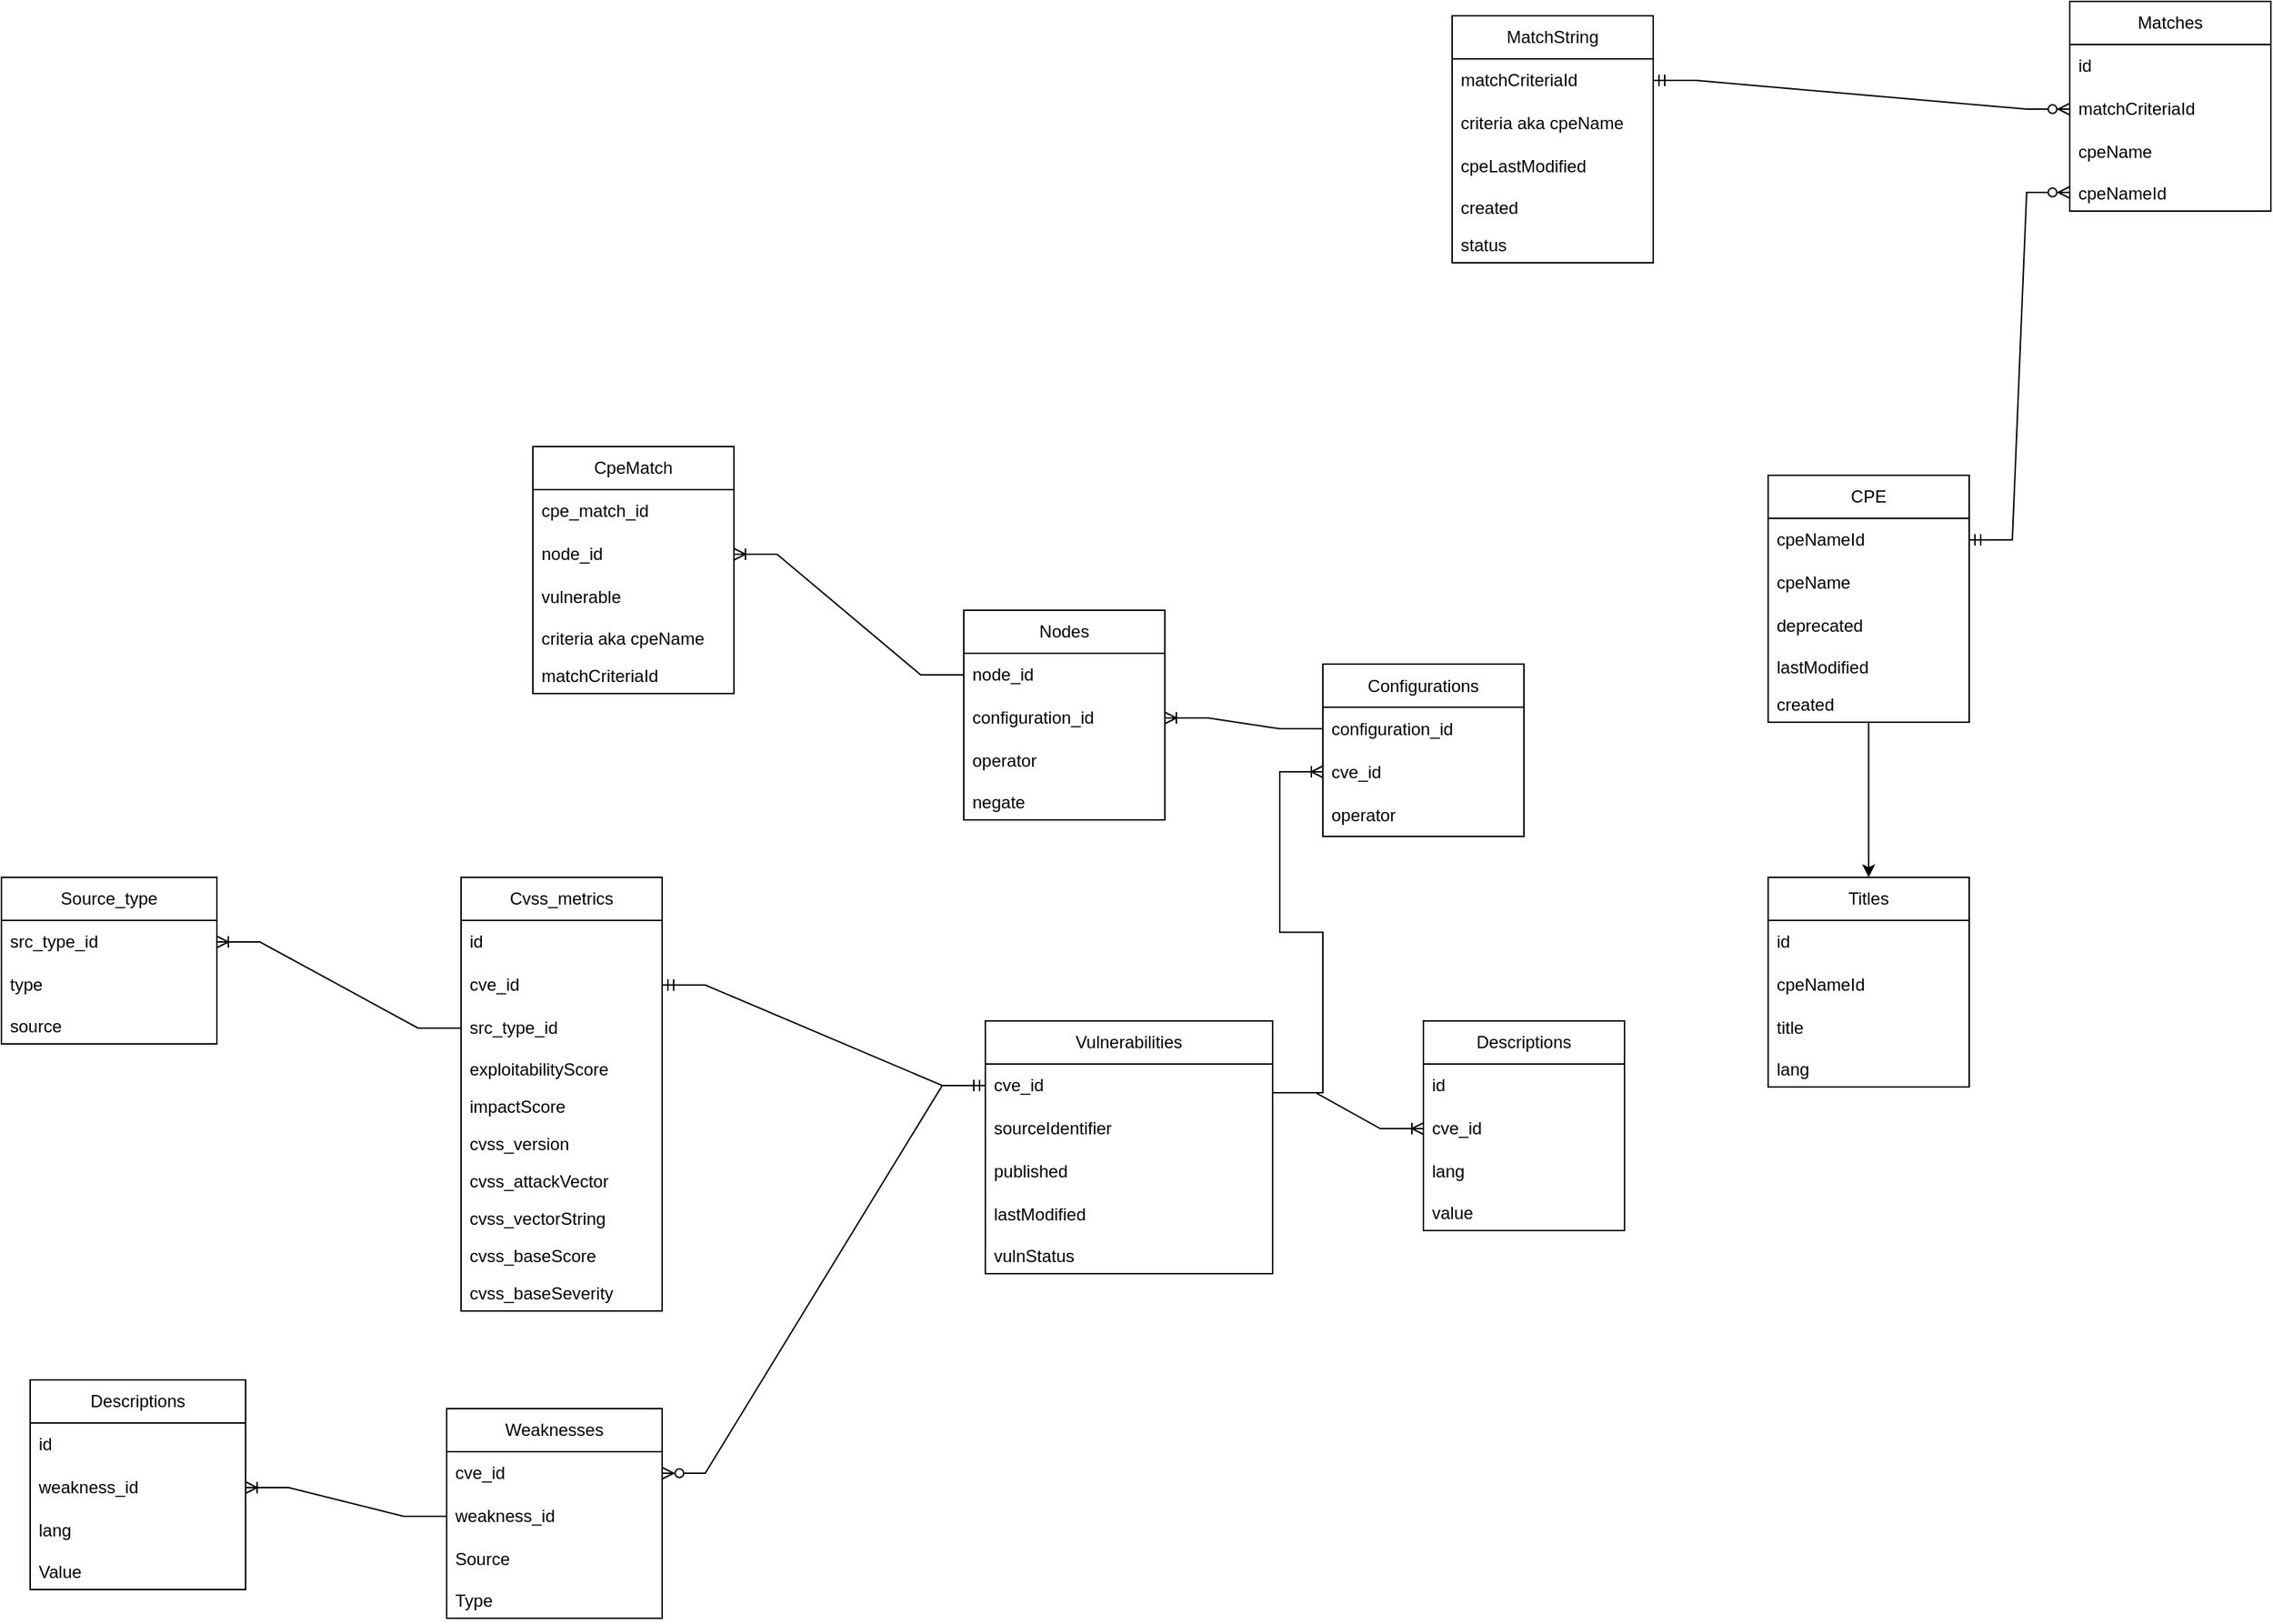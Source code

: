 <mxfile version="24.7.6">
  <diagram name="Page-1" id="N8FgOhOdFNv8eX5bRUXX">
    <mxGraphModel dx="2368" dy="1733" grid="1" gridSize="10" guides="1" tooltips="1" connect="1" arrows="1" fold="1" page="1" pageScale="1" pageWidth="850" pageHeight="1100" math="0" shadow="0">
      <root>
        <mxCell id="0" />
        <mxCell id="1" parent="0" />
        <mxCell id="igq0Q3KeQ_MifApk4dem-20" value="Vulnerabilities" style="swimlane;fontStyle=0;childLayout=stackLayout;horizontal=1;startSize=30;horizontalStack=0;resizeParent=1;resizeParentMax=0;resizeLast=0;collapsible=1;marginBottom=0;whiteSpace=wrap;html=1;" parent="1" vertex="1">
          <mxGeometry x="365" y="100" width="200" height="176" as="geometry" />
        </mxCell>
        <mxCell id="igq0Q3KeQ_MifApk4dem-21" value="&lt;span style=&quot;text-wrap: nowrap;&quot;&gt;cve_id&lt;/span&gt;" style="text;strokeColor=none;fillColor=none;align=left;verticalAlign=middle;spacingLeft=4;spacingRight=4;overflow=hidden;points=[[0,0.5],[1,0.5]];portConstraint=eastwest;rotatable=0;whiteSpace=wrap;html=1;" parent="igq0Q3KeQ_MifApk4dem-20" vertex="1">
          <mxGeometry y="30" width="200" height="30" as="geometry" />
        </mxCell>
        <mxCell id="igq0Q3KeQ_MifApk4dem-22" value="sourceIdentifier" style="text;strokeColor=none;fillColor=none;align=left;verticalAlign=middle;spacingLeft=4;spacingRight=4;overflow=hidden;points=[[0,0.5],[1,0.5]];portConstraint=eastwest;rotatable=0;whiteSpace=wrap;html=1;fontFamily=Helvetica;" parent="igq0Q3KeQ_MifApk4dem-20" vertex="1">
          <mxGeometry y="60" width="200" height="30" as="geometry" />
        </mxCell>
        <mxCell id="igq0Q3KeQ_MifApk4dem-23" value="published" style="text;strokeColor=none;fillColor=none;align=left;verticalAlign=middle;spacingLeft=4;spacingRight=4;overflow=hidden;points=[[0,0.5],[1,0.5]];portConstraint=eastwest;rotatable=0;whiteSpace=wrap;html=1;" parent="igq0Q3KeQ_MifApk4dem-20" vertex="1">
          <mxGeometry y="90" width="200" height="30" as="geometry" />
        </mxCell>
        <mxCell id="igq0Q3KeQ_MifApk4dem-24" value="lastModified" style="text;strokeColor=none;fillColor=none;align=left;verticalAlign=middle;spacingLeft=4;spacingRight=4;overflow=hidden;points=[[0,0.5],[1,0.5]];portConstraint=eastwest;rotatable=0;whiteSpace=wrap;html=1;" parent="igq0Q3KeQ_MifApk4dem-20" vertex="1">
          <mxGeometry y="120" width="200" height="30" as="geometry" />
        </mxCell>
        <mxCell id="igq0Q3KeQ_MifApk4dem-49" value="vulnStatus" style="text;align=left;verticalAlign=top;spacingLeft=4;spacingRight=4;overflow=hidden;rotatable=0;points=[[0,0.5],[1,0.5]];portConstraint=eastwest;rounded=0;shadow=0;html=0;" parent="igq0Q3KeQ_MifApk4dem-20" vertex="1">
          <mxGeometry y="150" width="200" height="26" as="geometry" />
        </mxCell>
        <mxCell id="igq0Q3KeQ_MifApk4dem-40" value="Descriptions" style="swimlane;fontStyle=0;childLayout=stackLayout;horizontal=1;startSize=30;horizontalStack=0;resizeParent=1;resizeParentMax=0;resizeLast=0;collapsible=1;marginBottom=0;whiteSpace=wrap;html=1;" parent="1" vertex="1">
          <mxGeometry x="670" y="100" width="140" height="146" as="geometry" />
        </mxCell>
        <mxCell id="igq0Q3KeQ_MifApk4dem-41" value="id" style="text;strokeColor=none;fillColor=none;align=left;verticalAlign=middle;spacingLeft=4;spacingRight=4;overflow=hidden;points=[[0,0.5],[1,0.5]];portConstraint=eastwest;rotatable=0;whiteSpace=wrap;html=1;" parent="igq0Q3KeQ_MifApk4dem-40" vertex="1">
          <mxGeometry y="30" width="140" height="30" as="geometry" />
        </mxCell>
        <mxCell id="igq0Q3KeQ_MifApk4dem-42" value="cve_id" style="text;strokeColor=none;fillColor=none;align=left;verticalAlign=middle;spacingLeft=4;spacingRight=4;overflow=hidden;points=[[0,0.5],[1,0.5]];portConstraint=eastwest;rotatable=0;whiteSpace=wrap;html=1;" parent="igq0Q3KeQ_MifApk4dem-40" vertex="1">
          <mxGeometry y="60" width="140" height="30" as="geometry" />
        </mxCell>
        <mxCell id="igq0Q3KeQ_MifApk4dem-43" value="lang" style="text;strokeColor=none;fillColor=none;align=left;verticalAlign=middle;spacingLeft=4;spacingRight=4;overflow=hidden;points=[[0,0.5],[1,0.5]];portConstraint=eastwest;rotatable=0;whiteSpace=wrap;html=1;" parent="igq0Q3KeQ_MifApk4dem-40" vertex="1">
          <mxGeometry y="90" width="140" height="30" as="geometry" />
        </mxCell>
        <mxCell id="igq0Q3KeQ_MifApk4dem-51" value="value" style="text;align=left;verticalAlign=top;spacingLeft=4;spacingRight=4;overflow=hidden;rotatable=0;points=[[0,0.5],[1,0.5]];portConstraint=eastwest;rounded=0;shadow=0;html=0;" parent="igq0Q3KeQ_MifApk4dem-40" vertex="1">
          <mxGeometry y="120" width="140" height="26" as="geometry" />
        </mxCell>
        <mxCell id="igq0Q3KeQ_MifApk4dem-53" value="Weaknesses" style="swimlane;fontStyle=0;childLayout=stackLayout;horizontal=1;startSize=30;horizontalStack=0;resizeParent=1;resizeParentMax=0;resizeLast=0;collapsible=1;marginBottom=0;whiteSpace=wrap;html=1;" parent="1" vertex="1">
          <mxGeometry x="-10" y="370" width="150" height="146" as="geometry" />
        </mxCell>
        <mxCell id="igq0Q3KeQ_MifApk4dem-54" value="cve_id" style="text;strokeColor=none;fillColor=none;align=left;verticalAlign=middle;spacingLeft=4;spacingRight=4;overflow=hidden;points=[[0,0.5],[1,0.5]];portConstraint=eastwest;rotatable=0;whiteSpace=wrap;html=1;" parent="igq0Q3KeQ_MifApk4dem-53" vertex="1">
          <mxGeometry y="30" width="150" height="30" as="geometry" />
        </mxCell>
        <mxCell id="igq0Q3KeQ_MifApk4dem-55" value="weakness_id" style="text;strokeColor=none;fillColor=none;align=left;verticalAlign=middle;spacingLeft=4;spacingRight=4;overflow=hidden;points=[[0,0.5],[1,0.5]];portConstraint=eastwest;rotatable=0;whiteSpace=wrap;html=1;" parent="igq0Q3KeQ_MifApk4dem-53" vertex="1">
          <mxGeometry y="60" width="150" height="30" as="geometry" />
        </mxCell>
        <mxCell id="igq0Q3KeQ_MifApk4dem-56" value="Source" style="text;strokeColor=none;fillColor=none;align=left;verticalAlign=middle;spacingLeft=4;spacingRight=4;overflow=hidden;points=[[0,0.5],[1,0.5]];portConstraint=eastwest;rotatable=0;whiteSpace=wrap;html=1;" parent="igq0Q3KeQ_MifApk4dem-53" vertex="1">
          <mxGeometry y="90" width="150" height="30" as="geometry" />
        </mxCell>
        <mxCell id="igq0Q3KeQ_MifApk4dem-46" value="Type" style="text;align=left;verticalAlign=top;spacingLeft=4;spacingRight=4;overflow=hidden;rotatable=0;points=[[0,0.5],[1,0.5]];portConstraint=eastwest;rounded=0;shadow=0;html=0;" parent="igq0Q3KeQ_MifApk4dem-53" vertex="1">
          <mxGeometry y="120" width="150" height="26" as="geometry" />
        </mxCell>
        <mxCell id="igq0Q3KeQ_MifApk4dem-57" value="Descriptions" style="swimlane;fontStyle=0;childLayout=stackLayout;horizontal=1;startSize=30;horizontalStack=0;resizeParent=1;resizeParentMax=0;resizeLast=0;collapsible=1;marginBottom=0;whiteSpace=wrap;html=1;" parent="1" vertex="1">
          <mxGeometry x="-300" y="350" width="150" height="146" as="geometry" />
        </mxCell>
        <mxCell id="igq0Q3KeQ_MifApk4dem-58" value="id" style="text;strokeColor=none;fillColor=none;align=left;verticalAlign=middle;spacingLeft=4;spacingRight=4;overflow=hidden;points=[[0,0.5],[1,0.5]];portConstraint=eastwest;rotatable=0;whiteSpace=wrap;html=1;" parent="igq0Q3KeQ_MifApk4dem-57" vertex="1">
          <mxGeometry y="30" width="150" height="30" as="geometry" />
        </mxCell>
        <mxCell id="igq0Q3KeQ_MifApk4dem-59" value="weakness_id" style="text;strokeColor=none;fillColor=none;align=left;verticalAlign=middle;spacingLeft=4;spacingRight=4;overflow=hidden;points=[[0,0.5],[1,0.5]];portConstraint=eastwest;rotatable=0;whiteSpace=wrap;html=1;" parent="igq0Q3KeQ_MifApk4dem-57" vertex="1">
          <mxGeometry y="60" width="150" height="30" as="geometry" />
        </mxCell>
        <mxCell id="igq0Q3KeQ_MifApk4dem-60" value="lang" style="text;strokeColor=none;fillColor=none;align=left;verticalAlign=middle;spacingLeft=4;spacingRight=4;overflow=hidden;points=[[0,0.5],[1,0.5]];portConstraint=eastwest;rotatable=0;whiteSpace=wrap;html=1;" parent="igq0Q3KeQ_MifApk4dem-57" vertex="1">
          <mxGeometry y="90" width="150" height="30" as="geometry" />
        </mxCell>
        <mxCell id="igq0Q3KeQ_MifApk4dem-52" value="Value" style="text;align=left;verticalAlign=top;spacingLeft=4;spacingRight=4;overflow=hidden;rotatable=0;points=[[0,0.5],[1,0.5]];portConstraint=eastwest;rounded=0;shadow=0;html=0;" parent="igq0Q3KeQ_MifApk4dem-57" vertex="1">
          <mxGeometry y="120" width="150" height="26" as="geometry" />
        </mxCell>
        <mxCell id="igq0Q3KeQ_MifApk4dem-78" value="Matches" style="swimlane;fontStyle=0;childLayout=stackLayout;horizontal=1;startSize=30;horizontalStack=0;resizeParent=1;resizeParentMax=0;resizeLast=0;collapsible=1;marginBottom=0;whiteSpace=wrap;html=1;" parent="1" vertex="1">
          <mxGeometry x="1120" y="-610" width="140" height="146" as="geometry" />
        </mxCell>
        <mxCell id="igq0Q3KeQ_MifApk4dem-79" value="id" style="text;strokeColor=none;fillColor=none;align=left;verticalAlign=middle;spacingLeft=4;spacingRight=4;overflow=hidden;points=[[0,0.5],[1,0.5]];portConstraint=eastwest;rotatable=0;whiteSpace=wrap;html=1;" parent="igq0Q3KeQ_MifApk4dem-78" vertex="1">
          <mxGeometry y="30" width="140" height="30" as="geometry" />
        </mxCell>
        <mxCell id="igq0Q3KeQ_MifApk4dem-80" value="&lt;span style=&quot;text-wrap: nowrap;&quot;&gt;matchCriteriaId&lt;/span&gt;" style="text;strokeColor=none;fillColor=none;align=left;verticalAlign=middle;spacingLeft=4;spacingRight=4;overflow=hidden;points=[[0,0.5],[1,0.5]];portConstraint=eastwest;rotatable=0;whiteSpace=wrap;html=1;" parent="igq0Q3KeQ_MifApk4dem-78" vertex="1">
          <mxGeometry y="60" width="140" height="30" as="geometry" />
        </mxCell>
        <mxCell id="igq0Q3KeQ_MifApk4dem-81" value="cpeName" style="text;strokeColor=none;fillColor=none;align=left;verticalAlign=middle;spacingLeft=4;spacingRight=4;overflow=hidden;points=[[0,0.5],[1,0.5]];portConstraint=eastwest;rotatable=0;whiteSpace=wrap;html=1;" parent="igq0Q3KeQ_MifApk4dem-78" vertex="1">
          <mxGeometry y="90" width="140" height="30" as="geometry" />
        </mxCell>
        <mxCell id="igq0Q3KeQ_MifApk4dem-148" value="cpeNameId" style="text;align=left;verticalAlign=top;spacingLeft=4;spacingRight=4;overflow=hidden;rotatable=0;points=[[0,0.5],[1,0.5]];portConstraint=eastwest;rounded=0;shadow=0;html=0;" parent="igq0Q3KeQ_MifApk4dem-78" vertex="1">
          <mxGeometry y="120" width="140" height="26" as="geometry" />
        </mxCell>
        <mxCell id="igq0Q3KeQ_MifApk4dem-82" value="Titles" style="swimlane;fontStyle=0;childLayout=stackLayout;horizontal=1;startSize=30;horizontalStack=0;resizeParent=1;resizeParentMax=0;resizeLast=0;collapsible=1;marginBottom=0;whiteSpace=wrap;html=1;" parent="1" vertex="1">
          <mxGeometry x="910" width="140" height="146" as="geometry" />
        </mxCell>
        <mxCell id="igq0Q3KeQ_MifApk4dem-83" value="id" style="text;strokeColor=none;fillColor=none;align=left;verticalAlign=middle;spacingLeft=4;spacingRight=4;overflow=hidden;points=[[0,0.5],[1,0.5]];portConstraint=eastwest;rotatable=0;whiteSpace=wrap;html=1;" parent="igq0Q3KeQ_MifApk4dem-82" vertex="1">
          <mxGeometry y="30" width="140" height="30" as="geometry" />
        </mxCell>
        <mxCell id="igq0Q3KeQ_MifApk4dem-84" value="cpeNameId" style="text;strokeColor=none;fillColor=none;align=left;verticalAlign=middle;spacingLeft=4;spacingRight=4;overflow=hidden;points=[[0,0.5],[1,0.5]];portConstraint=eastwest;rotatable=0;whiteSpace=wrap;html=1;" parent="igq0Q3KeQ_MifApk4dem-82" vertex="1">
          <mxGeometry y="60" width="140" height="30" as="geometry" />
        </mxCell>
        <mxCell id="igq0Q3KeQ_MifApk4dem-85" value="title" style="text;strokeColor=none;fillColor=none;align=left;verticalAlign=middle;spacingLeft=4;spacingRight=4;overflow=hidden;points=[[0,0.5],[1,0.5]];portConstraint=eastwest;rotatable=0;whiteSpace=wrap;html=1;" parent="igq0Q3KeQ_MifApk4dem-82" vertex="1">
          <mxGeometry y="90" width="140" height="30" as="geometry" />
        </mxCell>
        <mxCell id="igq0Q3KeQ_MifApk4dem-142" value="lang" style="text;align=left;verticalAlign=top;spacingLeft=4;spacingRight=4;overflow=hidden;rotatable=0;points=[[0,0.5],[1,0.5]];portConstraint=eastwest;rounded=0;shadow=0;html=0;" parent="igq0Q3KeQ_MifApk4dem-82" vertex="1">
          <mxGeometry y="120" width="140" height="26" as="geometry" />
        </mxCell>
        <mxCell id="igq0Q3KeQ_MifApk4dem-90" value="Cvss_metrics" style="swimlane;fontStyle=0;childLayout=stackLayout;horizontal=1;startSize=30;horizontalStack=0;resizeParent=1;resizeParentMax=0;resizeLast=0;collapsible=1;marginBottom=0;whiteSpace=wrap;html=1;" parent="1" vertex="1">
          <mxGeometry width="140" height="302" as="geometry" />
        </mxCell>
        <mxCell id="igq0Q3KeQ_MifApk4dem-91" value="id" style="text;strokeColor=none;fillColor=none;align=left;verticalAlign=middle;spacingLeft=4;spacingRight=4;overflow=hidden;points=[[0,0.5],[1,0.5]];portConstraint=eastwest;rotatable=0;whiteSpace=wrap;html=1;" parent="igq0Q3KeQ_MifApk4dem-90" vertex="1">
          <mxGeometry y="30" width="140" height="30" as="geometry" />
        </mxCell>
        <mxCell id="igq0Q3KeQ_MifApk4dem-92" value="cve_id" style="text;strokeColor=none;fillColor=none;align=left;verticalAlign=middle;spacingLeft=4;spacingRight=4;overflow=hidden;points=[[0,0.5],[1,0.5]];portConstraint=eastwest;rotatable=0;whiteSpace=wrap;html=1;" parent="igq0Q3KeQ_MifApk4dem-90" vertex="1">
          <mxGeometry y="60" width="140" height="30" as="geometry" />
        </mxCell>
        <mxCell id="igq0Q3KeQ_MifApk4dem-93" value="src_type_id" style="text;strokeColor=none;fillColor=none;align=left;verticalAlign=middle;spacingLeft=4;spacingRight=4;overflow=hidden;points=[[0,0.5],[1,0.5]];portConstraint=eastwest;rotatable=0;whiteSpace=wrap;html=1;" parent="igq0Q3KeQ_MifApk4dem-90" vertex="1">
          <mxGeometry y="90" width="140" height="30" as="geometry" />
        </mxCell>
        <mxCell id="igq0Q3KeQ_MifApk4dem-105" value="exploitabilityScore" style="text;align=left;verticalAlign=top;spacingLeft=4;spacingRight=4;overflow=hidden;rotatable=0;points=[[0,0.5],[1,0.5]];portConstraint=eastwest;rounded=0;shadow=0;html=0;" parent="igq0Q3KeQ_MifApk4dem-90" vertex="1">
          <mxGeometry y="120" width="140" height="26" as="geometry" />
        </mxCell>
        <mxCell id="igq0Q3KeQ_MifApk4dem-101" value="impactScore" style="text;align=left;verticalAlign=top;spacingLeft=4;spacingRight=4;overflow=hidden;rotatable=0;points=[[0,0.5],[1,0.5]];portConstraint=eastwest;rounded=0;shadow=0;html=0;" parent="igq0Q3KeQ_MifApk4dem-90" vertex="1">
          <mxGeometry y="146" width="140" height="26" as="geometry" />
        </mxCell>
        <mxCell id="igq0Q3KeQ_MifApk4dem-98" value="cvss_version" style="text;align=left;verticalAlign=top;spacingLeft=4;spacingRight=4;overflow=hidden;rotatable=0;points=[[0,0.5],[1,0.5]];portConstraint=eastwest;rounded=0;shadow=0;html=0;" parent="igq0Q3KeQ_MifApk4dem-90" vertex="1">
          <mxGeometry y="172" width="140" height="26" as="geometry" />
        </mxCell>
        <mxCell id="igq0Q3KeQ_MifApk4dem-100" value="cvss_attackVector" style="text;align=left;verticalAlign=top;spacingLeft=4;spacingRight=4;overflow=hidden;rotatable=0;points=[[0,0.5],[1,0.5]];portConstraint=eastwest;rounded=0;shadow=0;html=0;" parent="igq0Q3KeQ_MifApk4dem-90" vertex="1">
          <mxGeometry y="198" width="140" height="26" as="geometry" />
        </mxCell>
        <mxCell id="igq0Q3KeQ_MifApk4dem-102" value="cvss_vectorString" style="text;align=left;verticalAlign=top;spacingLeft=4;spacingRight=4;overflow=hidden;rotatable=0;points=[[0,0.5],[1,0.5]];portConstraint=eastwest;rounded=0;shadow=0;html=0;" parent="igq0Q3KeQ_MifApk4dem-90" vertex="1">
          <mxGeometry y="224" width="140" height="26" as="geometry" />
        </mxCell>
        <mxCell id="igq0Q3KeQ_MifApk4dem-104" value="cvss_baseScore" style="text;align=left;verticalAlign=top;spacingLeft=4;spacingRight=4;overflow=hidden;rotatable=0;points=[[0,0.5],[1,0.5]];portConstraint=eastwest;rounded=0;shadow=0;html=0;" parent="igq0Q3KeQ_MifApk4dem-90" vertex="1">
          <mxGeometry y="250" width="140" height="26" as="geometry" />
        </mxCell>
        <mxCell id="igq0Q3KeQ_MifApk4dem-97" value="cvss_baseSeverity" style="text;align=left;verticalAlign=top;spacingLeft=4;spacingRight=4;overflow=hidden;rotatable=0;points=[[0,0.5],[1,0.5]];portConstraint=eastwest;rounded=0;shadow=0;html=0;" parent="igq0Q3KeQ_MifApk4dem-90" vertex="1">
          <mxGeometry y="276" width="140" height="26" as="geometry" />
        </mxCell>
        <mxCell id="igq0Q3KeQ_MifApk4dem-108" value="Configurations" style="swimlane;fontStyle=0;childLayout=stackLayout;horizontal=1;startSize=30;horizontalStack=0;resizeParent=1;resizeParentMax=0;resizeLast=0;collapsible=1;marginBottom=0;whiteSpace=wrap;html=1;" parent="1" vertex="1">
          <mxGeometry x="600" y="-148.5" width="140" height="120" as="geometry" />
        </mxCell>
        <mxCell id="igq0Q3KeQ_MifApk4dem-109" value="configuration_id" style="text;strokeColor=none;fillColor=none;align=left;verticalAlign=middle;spacingLeft=4;spacingRight=4;overflow=hidden;points=[[0,0.5],[1,0.5]];portConstraint=eastwest;rotatable=0;whiteSpace=wrap;html=1;" parent="igq0Q3KeQ_MifApk4dem-108" vertex="1">
          <mxGeometry y="30" width="140" height="30" as="geometry" />
        </mxCell>
        <mxCell id="igq0Q3KeQ_MifApk4dem-110" value="cve_id" style="text;strokeColor=none;fillColor=none;align=left;verticalAlign=middle;spacingLeft=4;spacingRight=4;overflow=hidden;points=[[0,0.5],[1,0.5]];portConstraint=eastwest;rotatable=0;whiteSpace=wrap;html=1;" parent="igq0Q3KeQ_MifApk4dem-108" vertex="1">
          <mxGeometry y="60" width="140" height="30" as="geometry" />
        </mxCell>
        <mxCell id="igq0Q3KeQ_MifApk4dem-111" value="operator" style="text;strokeColor=none;fillColor=none;align=left;verticalAlign=middle;spacingLeft=4;spacingRight=4;overflow=hidden;points=[[0,0.5],[1,0.5]];portConstraint=eastwest;rotatable=0;whiteSpace=wrap;html=1;" parent="igq0Q3KeQ_MifApk4dem-108" vertex="1">
          <mxGeometry y="90" width="140" height="30" as="geometry" />
        </mxCell>
        <mxCell id="igq0Q3KeQ_MifApk4dem-112" value="CpeMatch" style="swimlane;fontStyle=0;childLayout=stackLayout;horizontal=1;startSize=30;horizontalStack=0;resizeParent=1;resizeParentMax=0;resizeLast=0;collapsible=1;marginBottom=0;whiteSpace=wrap;html=1;" parent="1" vertex="1">
          <mxGeometry x="50" y="-300" width="140" height="172" as="geometry" />
        </mxCell>
        <mxCell id="igq0Q3KeQ_MifApk4dem-113" value="cpe_match_id" style="text;strokeColor=none;fillColor=none;align=left;verticalAlign=middle;spacingLeft=4;spacingRight=4;overflow=hidden;points=[[0,0.5],[1,0.5]];portConstraint=eastwest;rotatable=0;whiteSpace=wrap;html=1;" parent="igq0Q3KeQ_MifApk4dem-112" vertex="1">
          <mxGeometry y="30" width="140" height="30" as="geometry" />
        </mxCell>
        <mxCell id="igq0Q3KeQ_MifApk4dem-114" value="node_id" style="text;strokeColor=none;fillColor=none;align=left;verticalAlign=middle;spacingLeft=4;spacingRight=4;overflow=hidden;points=[[0,0.5],[1,0.5]];portConstraint=eastwest;rotatable=0;whiteSpace=wrap;html=1;" parent="igq0Q3KeQ_MifApk4dem-112" vertex="1">
          <mxGeometry y="60" width="140" height="30" as="geometry" />
        </mxCell>
        <mxCell id="igq0Q3KeQ_MifApk4dem-115" value="vulnerable" style="text;strokeColor=none;fillColor=none;align=left;verticalAlign=middle;spacingLeft=4;spacingRight=4;overflow=hidden;points=[[0,0.5],[1,0.5]];portConstraint=eastwest;rotatable=0;whiteSpace=wrap;html=1;" parent="igq0Q3KeQ_MifApk4dem-112" vertex="1">
          <mxGeometry y="90" width="140" height="30" as="geometry" />
        </mxCell>
        <mxCell id="igq0Q3KeQ_MifApk4dem-47" value="criteria aka cpeName" style="text;align=left;verticalAlign=top;spacingLeft=4;spacingRight=4;overflow=hidden;rotatable=0;points=[[0,0.5],[1,0.5]];portConstraint=eastwest;rounded=0;shadow=0;html=0;" parent="igq0Q3KeQ_MifApk4dem-112" vertex="1">
          <mxGeometry y="120" width="140" height="26" as="geometry" />
        </mxCell>
        <mxCell id="igq0Q3KeQ_MifApk4dem-120" value="matchCriteriaId" style="text;align=left;verticalAlign=top;spacingLeft=4;spacingRight=4;overflow=hidden;rotatable=0;points=[[0,0.5],[1,0.5]];portConstraint=eastwest;rounded=0;shadow=0;html=0;" parent="igq0Q3KeQ_MifApk4dem-112" vertex="1">
          <mxGeometry y="146" width="140" height="26" as="geometry" />
        </mxCell>
        <mxCell id="igq0Q3KeQ_MifApk4dem-116" value="Nodes" style="swimlane;fontStyle=0;childLayout=stackLayout;horizontal=1;startSize=30;horizontalStack=0;resizeParent=1;resizeParentMax=0;resizeLast=0;collapsible=1;marginBottom=0;whiteSpace=wrap;html=1;" parent="1" vertex="1">
          <mxGeometry x="350" y="-186" width="140" height="146" as="geometry" />
        </mxCell>
        <mxCell id="igq0Q3KeQ_MifApk4dem-117" value="node_id" style="text;strokeColor=none;fillColor=none;align=left;verticalAlign=middle;spacingLeft=4;spacingRight=4;overflow=hidden;points=[[0,0.5],[1,0.5]];portConstraint=eastwest;rotatable=0;whiteSpace=wrap;html=1;" parent="igq0Q3KeQ_MifApk4dem-116" vertex="1">
          <mxGeometry y="30" width="140" height="30" as="geometry" />
        </mxCell>
        <mxCell id="igq0Q3KeQ_MifApk4dem-118" value="configuration_id" style="text;strokeColor=none;fillColor=none;align=left;verticalAlign=middle;spacingLeft=4;spacingRight=4;overflow=hidden;points=[[0,0.5],[1,0.5]];portConstraint=eastwest;rotatable=0;whiteSpace=wrap;html=1;" parent="igq0Q3KeQ_MifApk4dem-116" vertex="1">
          <mxGeometry y="60" width="140" height="30" as="geometry" />
        </mxCell>
        <mxCell id="igq0Q3KeQ_MifApk4dem-119" value="operator" style="text;strokeColor=none;fillColor=none;align=left;verticalAlign=middle;spacingLeft=4;spacingRight=4;overflow=hidden;points=[[0,0.5],[1,0.5]];portConstraint=eastwest;rotatable=0;whiteSpace=wrap;html=1;" parent="igq0Q3KeQ_MifApk4dem-116" vertex="1">
          <mxGeometry y="90" width="140" height="30" as="geometry" />
        </mxCell>
        <mxCell id="igq0Q3KeQ_MifApk4dem-45" value="negate" style="text;align=left;verticalAlign=top;spacingLeft=4;spacingRight=4;overflow=hidden;rotatable=0;points=[[0,0.5],[1,0.5]];portConstraint=eastwest;rounded=0;shadow=0;html=0;" parent="igq0Q3KeQ_MifApk4dem-116" vertex="1">
          <mxGeometry y="120" width="140" height="26" as="geometry" />
        </mxCell>
        <mxCell id="igq0Q3KeQ_MifApk4dem-138" value="MatchString" style="swimlane;fontStyle=0;childLayout=stackLayout;horizontal=1;startSize=30;horizontalStack=0;resizeParent=1;resizeParentMax=0;resizeLast=0;collapsible=1;marginBottom=0;whiteSpace=wrap;html=1;" parent="1" vertex="1">
          <mxGeometry x="690" y="-600" width="140" height="172" as="geometry" />
        </mxCell>
        <mxCell id="igq0Q3KeQ_MifApk4dem-139" value="&lt;span style=&quot;text-wrap: nowrap;&quot;&gt;matchCriteriaId&lt;/span&gt;" style="text;strokeColor=none;fillColor=none;align=left;verticalAlign=middle;spacingLeft=4;spacingRight=4;overflow=hidden;points=[[0,0.5],[1,0.5]];portConstraint=eastwest;rotatable=0;whiteSpace=wrap;html=1;" parent="igq0Q3KeQ_MifApk4dem-138" vertex="1">
          <mxGeometry y="30" width="140" height="30" as="geometry" />
        </mxCell>
        <mxCell id="igq0Q3KeQ_MifApk4dem-140" value="&lt;span style=&quot;text-wrap: nowrap;&quot;&gt;criteria aka cpeName&lt;/span&gt;" style="text;strokeColor=none;fillColor=none;align=left;verticalAlign=middle;spacingLeft=4;spacingRight=4;overflow=hidden;points=[[0,0.5],[1,0.5]];portConstraint=eastwest;rotatable=0;whiteSpace=wrap;html=1;" parent="igq0Q3KeQ_MifApk4dem-138" vertex="1">
          <mxGeometry y="60" width="140" height="30" as="geometry" />
        </mxCell>
        <mxCell id="igq0Q3KeQ_MifApk4dem-141" value="cpeLastModified" style="text;strokeColor=none;fillColor=none;align=left;verticalAlign=middle;spacingLeft=4;spacingRight=4;overflow=hidden;points=[[0,0.5],[1,0.5]];portConstraint=eastwest;rotatable=0;whiteSpace=wrap;html=1;" parent="igq0Q3KeQ_MifApk4dem-138" vertex="1">
          <mxGeometry y="90" width="140" height="30" as="geometry" />
        </mxCell>
        <mxCell id="igq0Q3KeQ_MifApk4dem-149" value="created" style="text;align=left;verticalAlign=top;spacingLeft=4;spacingRight=4;overflow=hidden;rotatable=0;points=[[0,0.5],[1,0.5]];portConstraint=eastwest;rounded=0;shadow=0;html=0;" parent="igq0Q3KeQ_MifApk4dem-138" vertex="1">
          <mxGeometry y="120" width="140" height="26" as="geometry" />
        </mxCell>
        <mxCell id="igq0Q3KeQ_MifApk4dem-147" value="status" style="text;align=left;verticalAlign=top;spacingLeft=4;spacingRight=4;overflow=hidden;rotatable=0;points=[[0,0.5],[1,0.5]];portConstraint=eastwest;rounded=0;shadow=0;html=0;" parent="igq0Q3KeQ_MifApk4dem-138" vertex="1">
          <mxGeometry y="146" width="140" height="26" as="geometry" />
        </mxCell>
        <mxCell id="igq0Q3KeQ_MifApk4dem-164" style="edgeStyle=orthogonalEdgeStyle;rounded=0;orthogonalLoop=1;jettySize=auto;html=1;" parent="1" source="igq0Q3KeQ_MifApk4dem-150" target="igq0Q3KeQ_MifApk4dem-82" edge="1">
          <mxGeometry relative="1" as="geometry" />
        </mxCell>
        <mxCell id="igq0Q3KeQ_MifApk4dem-150" value="CPE" style="swimlane;fontStyle=0;childLayout=stackLayout;horizontal=1;startSize=30;horizontalStack=0;resizeParent=1;resizeParentMax=0;resizeLast=0;collapsible=1;marginBottom=0;whiteSpace=wrap;html=1;" parent="1" vertex="1">
          <mxGeometry x="910" y="-280" width="140" height="172" as="geometry" />
        </mxCell>
        <mxCell id="igq0Q3KeQ_MifApk4dem-151" value="cpeNameId" style="text;strokeColor=none;fillColor=none;align=left;verticalAlign=middle;spacingLeft=4;spacingRight=4;overflow=hidden;points=[[0,0.5],[1,0.5]];portConstraint=eastwest;rotatable=0;whiteSpace=wrap;html=1;" parent="igq0Q3KeQ_MifApk4dem-150" vertex="1">
          <mxGeometry y="30" width="140" height="30" as="geometry" />
        </mxCell>
        <mxCell id="igq0Q3KeQ_MifApk4dem-153" value="cpeName" style="text;strokeColor=none;fillColor=none;align=left;verticalAlign=middle;spacingLeft=4;spacingRight=4;overflow=hidden;points=[[0,0.5],[1,0.5]];portConstraint=eastwest;rotatable=0;whiteSpace=wrap;html=1;" parent="igq0Q3KeQ_MifApk4dem-150" vertex="1">
          <mxGeometry y="60" width="140" height="30" as="geometry" />
        </mxCell>
        <mxCell id="igq0Q3KeQ_MifApk4dem-152" value="deprecated" style="text;strokeColor=none;fillColor=none;align=left;verticalAlign=middle;spacingLeft=4;spacingRight=4;overflow=hidden;points=[[0,0.5],[1,0.5]];portConstraint=eastwest;rotatable=0;whiteSpace=wrap;html=1;" parent="igq0Q3KeQ_MifApk4dem-150" vertex="1">
          <mxGeometry y="90" width="140" height="30" as="geometry" />
        </mxCell>
        <mxCell id="igq0Q3KeQ_MifApk4dem-144" value="lastModified" style="text;align=left;verticalAlign=top;spacingLeft=4;spacingRight=4;overflow=hidden;rotatable=0;points=[[0,0.5],[1,0.5]];portConstraint=eastwest;rounded=0;shadow=0;html=0;" parent="igq0Q3KeQ_MifApk4dem-150" vertex="1">
          <mxGeometry y="120" width="140" height="26" as="geometry" />
        </mxCell>
        <mxCell id="igq0Q3KeQ_MifApk4dem-146" value="created" style="text;align=left;verticalAlign=top;spacingLeft=4;spacingRight=4;overflow=hidden;rotatable=0;points=[[0,0.5],[1,0.5]];portConstraint=eastwest;rounded=0;shadow=0;html=0;" parent="igq0Q3KeQ_MifApk4dem-150" vertex="1">
          <mxGeometry y="146" width="140" height="26" as="geometry" />
        </mxCell>
        <mxCell id="eLVJzTPc8w0upYeSQK6L-9" value="" style="edgeStyle=entityRelationEdgeStyle;fontSize=12;html=1;endArrow=ERoneToMany;rounded=0;entryX=0;entryY=0.5;entryDx=0;entryDy=0;exitX=0.426;exitY=1.066;exitDx=0;exitDy=0;exitPerimeter=0;" parent="1" target="igq0Q3KeQ_MifApk4dem-42" edge="1">
          <mxGeometry width="100" height="100" relative="1" as="geometry">
            <mxPoint x="565.0" y="149.996" as="sourcePoint" />
            <mxPoint x="834.8" y="22.28" as="targetPoint" />
          </mxGeometry>
        </mxCell>
        <mxCell id="eLVJzTPc8w0upYeSQK6L-13" value="" style="edgeStyle=entityRelationEdgeStyle;fontSize=12;html=1;endArrow=ERoneToMany;rounded=0;entryX=1;entryY=0.5;entryDx=0;entryDy=0;exitX=0;exitY=0.5;exitDx=0;exitDy=0;" parent="1" source="igq0Q3KeQ_MifApk4dem-55" target="igq0Q3KeQ_MifApk4dem-59" edge="1">
          <mxGeometry width="100" height="100" relative="1" as="geometry">
            <mxPoint x="40" y="530" as="sourcePoint" />
            <mxPoint x="-60" y="440" as="targetPoint" />
          </mxGeometry>
        </mxCell>
        <mxCell id="eLVJzTPc8w0upYeSQK6L-14" value="" style="edgeStyle=entityRelationEdgeStyle;fontSize=12;html=1;endArrow=ERzeroToMany;startArrow=ERmandOne;rounded=0;entryX=1;entryY=0.5;entryDx=0;entryDy=0;exitX=0;exitY=0.5;exitDx=0;exitDy=0;" parent="1" source="igq0Q3KeQ_MifApk4dem-21" target="igq0Q3KeQ_MifApk4dem-54" edge="1">
          <mxGeometry width="100" height="100" relative="1" as="geometry">
            <mxPoint x="300" y="230" as="sourcePoint" />
            <mxPoint x="410" y="460" as="targetPoint" />
          </mxGeometry>
        </mxCell>
        <mxCell id="eLVJzTPc8w0upYeSQK6L-15" value="" style="edgeStyle=entityRelationEdgeStyle;fontSize=12;html=1;endArrow=ERmandOne;startArrow=ERmandOne;rounded=0;exitX=1;exitY=0.5;exitDx=0;exitDy=0;" parent="1" source="igq0Q3KeQ_MifApk4dem-92" target="igq0Q3KeQ_MifApk4dem-21" edge="1">
          <mxGeometry width="100" height="100" relative="1" as="geometry">
            <mxPoint x="70" y="50" as="sourcePoint" />
            <mxPoint x="285" y="170" as="targetPoint" />
          </mxGeometry>
        </mxCell>
        <mxCell id="eLVJzTPc8w0upYeSQK6L-16" value="" style="edgeStyle=entityRelationEdgeStyle;fontSize=12;html=1;endArrow=ERoneToMany;rounded=0;entryX=0;entryY=0.5;entryDx=0;entryDy=0;" parent="1" target="igq0Q3KeQ_MifApk4dem-110" edge="1">
          <mxGeometry width="100" height="100" relative="1" as="geometry">
            <mxPoint x="570" y="150" as="sourcePoint" />
            <mxPoint x="550" y="-90" as="targetPoint" />
          </mxGeometry>
        </mxCell>
        <mxCell id="eLVJzTPc8w0upYeSQK6L-18" value="" style="edgeStyle=entityRelationEdgeStyle;fontSize=12;html=1;endArrow=ERoneToMany;rounded=0;entryX=1;entryY=0.5;entryDx=0;entryDy=0;exitX=0;exitY=0.5;exitDx=0;exitDy=0;" parent="1" source="igq0Q3KeQ_MifApk4dem-109" target="igq0Q3KeQ_MifApk4dem-118" edge="1">
          <mxGeometry width="100" height="100" relative="1" as="geometry">
            <mxPoint x="510" y="-120" as="sourcePoint" />
            <mxPoint x="500" y="-240" as="targetPoint" />
          </mxGeometry>
        </mxCell>
        <mxCell id="eLVJzTPc8w0upYeSQK6L-19" value="" style="edgeStyle=entityRelationEdgeStyle;fontSize=12;html=1;endArrow=ERoneToMany;rounded=0;exitX=0;exitY=0.5;exitDx=0;exitDy=0;entryX=1;entryY=0.5;entryDx=0;entryDy=0;" parent="1" source="igq0Q3KeQ_MifApk4dem-117" target="igq0Q3KeQ_MifApk4dem-114" edge="1">
          <mxGeometry width="100" height="100" relative="1" as="geometry">
            <mxPoint x="-100" y="-200" as="sourcePoint" />
            <mxPoint y="-300" as="targetPoint" />
          </mxGeometry>
        </mxCell>
        <mxCell id="eLVJzTPc8w0upYeSQK6L-20" value="" style="edgeStyle=entityRelationEdgeStyle;fontSize=12;html=1;endArrow=ERzeroToMany;startArrow=ERmandOne;rounded=0;exitX=1;exitY=0.5;exitDx=0;exitDy=0;entryX=0;entryY=0.5;entryDx=0;entryDy=0;" parent="1" source="igq0Q3KeQ_MifApk4dem-139" target="igq0Q3KeQ_MifApk4dem-80" edge="1">
          <mxGeometry width="100" height="100" relative="1" as="geometry">
            <mxPoint x="1020" y="-390" as="sourcePoint" />
            <mxPoint x="1120" y="-490" as="targetPoint" />
          </mxGeometry>
        </mxCell>
        <mxCell id="eLVJzTPc8w0upYeSQK6L-21" value="" style="edgeStyle=entityRelationEdgeStyle;fontSize=12;html=1;endArrow=ERzeroToMany;startArrow=ERmandOne;rounded=0;exitX=1;exitY=0.5;exitDx=0;exitDy=0;entryX=0;entryY=0.5;entryDx=0;entryDy=0;" parent="1" source="igq0Q3KeQ_MifApk4dem-151" target="igq0Q3KeQ_MifApk4dem-148" edge="1">
          <mxGeometry width="100" height="100" relative="1" as="geometry">
            <mxPoint x="1280" y="-240" as="sourcePoint" />
            <mxPoint x="1380" y="-340" as="targetPoint" />
          </mxGeometry>
        </mxCell>
        <mxCell id="eLVJzTPc8w0upYeSQK6L-23" value="Source_type" style="swimlane;fontStyle=0;childLayout=stackLayout;horizontal=1;startSize=30;horizontalStack=0;resizeParent=1;resizeParentMax=0;resizeLast=0;collapsible=1;marginBottom=0;whiteSpace=wrap;html=1;" parent="1" vertex="1">
          <mxGeometry x="-320" width="150" height="116" as="geometry" />
        </mxCell>
        <mxCell id="eLVJzTPc8w0upYeSQK6L-24" value="src_type_id" style="text;strokeColor=none;fillColor=none;align=left;verticalAlign=middle;spacingLeft=4;spacingRight=4;overflow=hidden;points=[[0,0.5],[1,0.5]];portConstraint=eastwest;rotatable=0;whiteSpace=wrap;html=1;" parent="eLVJzTPc8w0upYeSQK6L-23" vertex="1">
          <mxGeometry y="30" width="150" height="30" as="geometry" />
        </mxCell>
        <mxCell id="eLVJzTPc8w0upYeSQK6L-26" value="type" style="text;strokeColor=none;fillColor=none;align=left;verticalAlign=middle;spacingLeft=4;spacingRight=4;overflow=hidden;points=[[0,0.5],[1,0.5]];portConstraint=eastwest;rotatable=0;whiteSpace=wrap;html=1;" parent="eLVJzTPc8w0upYeSQK6L-23" vertex="1">
          <mxGeometry y="60" width="150" height="30" as="geometry" />
        </mxCell>
        <mxCell id="eLVJzTPc8w0upYeSQK6L-27" value="source" style="text;align=left;verticalAlign=top;spacingLeft=4;spacingRight=4;overflow=hidden;rotatable=0;points=[[0,0.5],[1,0.5]];portConstraint=eastwest;rounded=0;shadow=0;html=0;" parent="eLVJzTPc8w0upYeSQK6L-23" vertex="1">
          <mxGeometry y="90" width="150" height="26" as="geometry" />
        </mxCell>
        <mxCell id="eLVJzTPc8w0upYeSQK6L-30" value="" style="edgeStyle=entityRelationEdgeStyle;fontSize=12;html=1;endArrow=ERoneToMany;rounded=0;exitX=0;exitY=0.5;exitDx=0;exitDy=0;entryX=1;entryY=0.5;entryDx=0;entryDy=0;" parent="1" source="igq0Q3KeQ_MifApk4dem-93" target="eLVJzTPc8w0upYeSQK6L-24" edge="1">
          <mxGeometry width="100" height="100" relative="1" as="geometry">
            <mxPoint x="-200" y="230" as="sourcePoint" />
            <mxPoint x="-260" y="170" as="targetPoint" />
          </mxGeometry>
        </mxCell>
      </root>
    </mxGraphModel>
  </diagram>
</mxfile>
